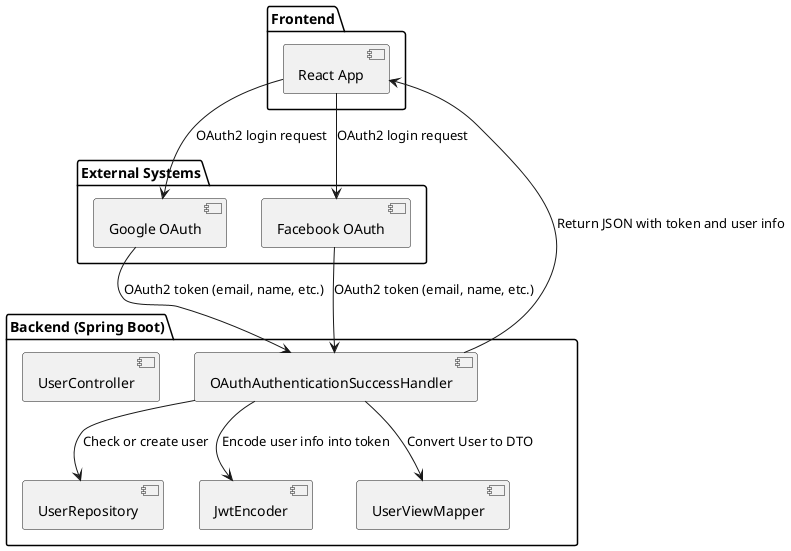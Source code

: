 @startuml
package "Frontend" {
  [React App] as FE
}

package "Backend (Spring Boot)" {
  [OAuthAuthenticationSuccessHandler] as Handler
  [UserRepository] as Repo
  [JwtEncoder] as JWT
  [UserViewMapper] as Mapper
  [UserController]
}

package "External Systems" {
  [Google OAuth] as Google
  [Facebook OAuth] as Facebook
}

FE --> Google : OAuth2 login request
FE --> Facebook : OAuth2 login request

Google --> Handler : OAuth2 token (email, name, etc.)
Facebook --> Handler : OAuth2 token (email, name, etc.)

Handler --> Repo : Check or create user
Handler --> JWT : Encode user info into token
Handler --> Mapper : Convert User to DTO
Handler --> FE : Return JSON with token and user info
@enduml

